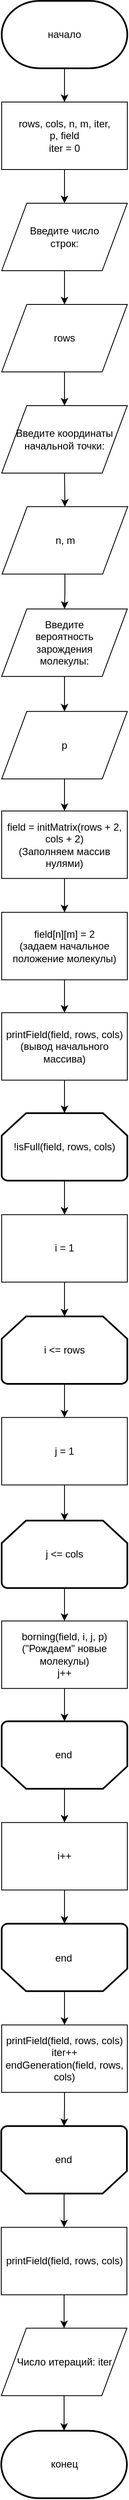 <mxfile version="11.3.0" type="device" pages="3"><diagram id="zuKdSjwoma4p3vebqGv_" name="Page-1"><mxGraphModel dx="5120" dy="4129" grid="1" gridSize="10" guides="1" tooltips="1" connect="1" arrows="1" fold="1" page="1" pageScale="1" pageWidth="827" pageHeight="1169" math="0" shadow="0"><root><mxCell id="0"/><mxCell id="1" parent="0"/><mxCell id="w9_Sg8eOBA5xvIP7UEvM-3" style="edgeStyle=orthogonalEdgeStyle;rounded=0;orthogonalLoop=1;jettySize=auto;html=1;exitX=0.5;exitY=1;exitDx=0;exitDy=0;exitPerimeter=0;entryX=0.5;entryY=0;entryDx=0;entryDy=0;" edge="1" parent="1" source="w9_Sg8eOBA5xvIP7UEvM-1" target="w9_Sg8eOBA5xvIP7UEvM-2"><mxGeometry relative="1" as="geometry"/></mxCell><mxCell id="w9_Sg8eOBA5xvIP7UEvM-1" value="начало" style="strokeWidth=2;html=1;shape=mxgraph.flowchart.terminator;whiteSpace=wrap;" vertex="1" parent="1"><mxGeometry x="338" width="150" height="80" as="geometry"/></mxCell><mxCell id="w9_Sg8eOBA5xvIP7UEvM-5" style="edgeStyle=orthogonalEdgeStyle;rounded=0;orthogonalLoop=1;jettySize=auto;html=1;exitX=0.5;exitY=1;exitDx=0;exitDy=0;entryX=0.5;entryY=0;entryDx=0;entryDy=0;" edge="1" parent="1" source="w9_Sg8eOBA5xvIP7UEvM-2" target="w9_Sg8eOBA5xvIP7UEvM-4"><mxGeometry relative="1" as="geometry"/></mxCell><mxCell id="w9_Sg8eOBA5xvIP7UEvM-2" value="rows, cols, n, m, iter, p,&amp;nbsp;field&lt;br&gt;iter = 0" style="rounded=0;whiteSpace=wrap;html=1;" vertex="1" parent="1"><mxGeometry x="338" y="120" width="150" height="80" as="geometry"/></mxCell><mxCell id="w9_Sg8eOBA5xvIP7UEvM-10" style="edgeStyle=orthogonalEdgeStyle;rounded=0;orthogonalLoop=1;jettySize=auto;html=1;exitX=0.5;exitY=1;exitDx=0;exitDy=0;" edge="1" parent="1" source="w9_Sg8eOBA5xvIP7UEvM-4" target="w9_Sg8eOBA5xvIP7UEvM-6"><mxGeometry relative="1" as="geometry"/></mxCell><mxCell id="w9_Sg8eOBA5xvIP7UEvM-4" value="Введите число &lt;br&gt;строк:" style="shape=parallelogram;perimeter=parallelogramPerimeter;whiteSpace=wrap;html=1;" vertex="1" parent="1"><mxGeometry x="338" y="240" width="150" height="80" as="geometry"/></mxCell><mxCell id="w9_Sg8eOBA5xvIP7UEvM-11" style="edgeStyle=orthogonalEdgeStyle;rounded=0;orthogonalLoop=1;jettySize=auto;html=1;exitX=0.5;exitY=1;exitDx=0;exitDy=0;entryX=0.5;entryY=0;entryDx=0;entryDy=0;" edge="1" parent="1" source="w9_Sg8eOBA5xvIP7UEvM-6" target="w9_Sg8eOBA5xvIP7UEvM-7"><mxGeometry relative="1" as="geometry"/></mxCell><mxCell id="w9_Sg8eOBA5xvIP7UEvM-6" value="rows" style="shape=parallelogram;perimeter=parallelogramPerimeter;whiteSpace=wrap;html=1;" vertex="1" parent="1"><mxGeometry x="338" y="360" width="150" height="80" as="geometry"/></mxCell><mxCell id="w9_Sg8eOBA5xvIP7UEvM-12" style="edgeStyle=orthogonalEdgeStyle;rounded=0;orthogonalLoop=1;jettySize=auto;html=1;exitX=0.5;exitY=1;exitDx=0;exitDy=0;entryX=0.5;entryY=0;entryDx=0;entryDy=0;" edge="1" parent="1" source="w9_Sg8eOBA5xvIP7UEvM-7" target="w9_Sg8eOBA5xvIP7UEvM-8"><mxGeometry relative="1" as="geometry"/></mxCell><mxCell id="w9_Sg8eOBA5xvIP7UEvM-7" value="Введите координаты начальной точки:" style="shape=parallelogram;perimeter=parallelogramPerimeter;whiteSpace=wrap;html=1;" vertex="1" parent="1"><mxGeometry x="338" y="480" width="150" height="80" as="geometry"/></mxCell><mxCell id="w9_Sg8eOBA5xvIP7UEvM-15" style="edgeStyle=orthogonalEdgeStyle;rounded=0;orthogonalLoop=1;jettySize=auto;html=1;exitX=0.5;exitY=1;exitDx=0;exitDy=0;entryX=0.5;entryY=0;entryDx=0;entryDy=0;" edge="1" parent="1" source="w9_Sg8eOBA5xvIP7UEvM-8" target="w9_Sg8eOBA5xvIP7UEvM-9"><mxGeometry relative="1" as="geometry"/></mxCell><mxCell id="w9_Sg8eOBA5xvIP7UEvM-8" value="n, m" style="shape=parallelogram;perimeter=parallelogramPerimeter;whiteSpace=wrap;html=1;" vertex="1" parent="1"><mxGeometry x="338.5" y="599.8" width="150" height="80" as="geometry"/></mxCell><mxCell id="w9_Sg8eOBA5xvIP7UEvM-16" style="edgeStyle=orthogonalEdgeStyle;rounded=0;orthogonalLoop=1;jettySize=auto;html=1;exitX=0.5;exitY=1;exitDx=0;exitDy=0;entryX=0.5;entryY=0;entryDx=0;entryDy=0;" edge="1" parent="1" source="w9_Sg8eOBA5xvIP7UEvM-9" target="w9_Sg8eOBA5xvIP7UEvM-13"><mxGeometry relative="1" as="geometry"/></mxCell><mxCell id="w9_Sg8eOBA5xvIP7UEvM-9" value="Введите &lt;br&gt;вероятность &lt;br&gt;зарождения &lt;br&gt;молекулы:" style="shape=parallelogram;perimeter=parallelogramPerimeter;whiteSpace=wrap;html=1;" vertex="1" parent="1"><mxGeometry x="338" y="721.1" width="150" height="80" as="geometry"/></mxCell><mxCell id="w9_Sg8eOBA5xvIP7UEvM-21" style="edgeStyle=orthogonalEdgeStyle;rounded=0;orthogonalLoop=1;jettySize=auto;html=1;exitX=0.5;exitY=1;exitDx=0;exitDy=0;" edge="1" parent="1" source="w9_Sg8eOBA5xvIP7UEvM-13" target="w9_Sg8eOBA5xvIP7UEvM-18"><mxGeometry relative="1" as="geometry"/></mxCell><mxCell id="w9_Sg8eOBA5xvIP7UEvM-13" value="p" style="shape=parallelogram;perimeter=parallelogramPerimeter;whiteSpace=wrap;html=1;" vertex="1" parent="1"><mxGeometry x="338" y="842.667" width="150" height="80" as="geometry"/></mxCell><mxCell id="w9_Sg8eOBA5xvIP7UEvM-58" style="edgeStyle=orthogonalEdgeStyle;rounded=0;orthogonalLoop=1;jettySize=auto;html=1;exitX=0.5;exitY=1;exitDx=0;exitDy=0;" edge="1" parent="1" source="w9_Sg8eOBA5xvIP7UEvM-14" target="w9_Sg8eOBA5xvIP7UEvM-57"><mxGeometry relative="1" as="geometry"/></mxCell><mxCell id="w9_Sg8eOBA5xvIP7UEvM-14" value="Число итераций: iter" style="shape=parallelogram;perimeter=parallelogramPerimeter;whiteSpace=wrap;html=1;" vertex="1" parent="1"><mxGeometry x="337.5" y="2759.757" width="150" height="80" as="geometry"/></mxCell><mxCell id="w9_Sg8eOBA5xvIP7UEvM-20" style="edgeStyle=orthogonalEdgeStyle;rounded=0;orthogonalLoop=1;jettySize=auto;html=1;exitX=0.5;exitY=1;exitDx=0;exitDy=0;" edge="1" parent="1" source="w9_Sg8eOBA5xvIP7UEvM-18" target="w9_Sg8eOBA5xvIP7UEvM-19"><mxGeometry relative="1" as="geometry"/></mxCell><mxCell id="w9_Sg8eOBA5xvIP7UEvM-18" value="field = initMatrix(rows + 2, cols + 2)&lt;br&gt;(Заполняем массив нулями)" style="rounded=0;whiteSpace=wrap;html=1;" vertex="1" parent="1"><mxGeometry x="338" y="960.667" width="150" height="80" as="geometry"/></mxCell><mxCell id="w9_Sg8eOBA5xvIP7UEvM-24" style="edgeStyle=orthogonalEdgeStyle;rounded=0;orthogonalLoop=1;jettySize=auto;html=1;exitX=0.5;exitY=1;exitDx=0;exitDy=0;entryX=0.5;entryY=0;entryDx=0;entryDy=0;" edge="1" parent="1" source="w9_Sg8eOBA5xvIP7UEvM-19" target="w9_Sg8eOBA5xvIP7UEvM-23"><mxGeometry relative="1" as="geometry"/></mxCell><mxCell id="w9_Sg8eOBA5xvIP7UEvM-19" value="field[n][m] = 2&lt;br&gt;(задаем начальное положение молекулы)" style="rounded=0;whiteSpace=wrap;html=1;" vertex="1" parent="1"><mxGeometry x="338" y="1080.833" width="150" height="80" as="geometry"/></mxCell><mxCell id="w9_Sg8eOBA5xvIP7UEvM-27" style="edgeStyle=orthogonalEdgeStyle;rounded=0;orthogonalLoop=1;jettySize=auto;html=1;exitX=0.5;exitY=1;exitDx=0;exitDy=0;entryX=0.5;entryY=0;entryDx=0;entryDy=0;entryPerimeter=0;" edge="1" parent="1" source="w9_Sg8eOBA5xvIP7UEvM-23" target="w9_Sg8eOBA5xvIP7UEvM-26"><mxGeometry relative="1" as="geometry"/></mxCell><mxCell id="w9_Sg8eOBA5xvIP7UEvM-23" value="printField(field, rows, cols)&lt;br&gt;(вывод начального массива)" style="rounded=0;whiteSpace=wrap;html=1;" vertex="1" parent="1"><mxGeometry x="338" y="1199.833" width="150" height="80" as="geometry"/></mxCell><mxCell id="w9_Sg8eOBA5xvIP7UEvM-31" style="edgeStyle=orthogonalEdgeStyle;rounded=0;orthogonalLoop=1;jettySize=auto;html=1;exitX=0.5;exitY=1;exitDx=0;exitDy=0;exitPerimeter=0;entryX=0.5;entryY=0;entryDx=0;entryDy=0;" edge="1" parent="1" source="w9_Sg8eOBA5xvIP7UEvM-26" target="w9_Sg8eOBA5xvIP7UEvM-30"><mxGeometry relative="1" as="geometry"/></mxCell><mxCell id="w9_Sg8eOBA5xvIP7UEvM-26" value="!isFull(field, rows, cols)" style="strokeWidth=2;html=1;shape=mxgraph.flowchart.loop_limit;whiteSpace=wrap;" vertex="1" parent="1"><mxGeometry x="338" y="1319" width="150" height="80" as="geometry"/></mxCell><mxCell id="w9_Sg8eOBA5xvIP7UEvM-34" style="edgeStyle=orthogonalEdgeStyle;rounded=0;orthogonalLoop=1;jettySize=auto;html=1;exitX=0.5;exitY=1;exitDx=0;exitDy=0;exitPerimeter=0;entryX=0.5;entryY=0;entryDx=0;entryDy=0;" edge="1" parent="1" source="w9_Sg8eOBA5xvIP7UEvM-28" target="w9_Sg8eOBA5xvIP7UEvM-33"><mxGeometry relative="1" as="geometry"/></mxCell><mxCell id="w9_Sg8eOBA5xvIP7UEvM-28" value="i &amp;lt;= rows" style="strokeWidth=2;html=1;shape=mxgraph.flowchart.loop_limit;whiteSpace=wrap;" vertex="1" parent="1"><mxGeometry x="338" y="1560" width="150" height="80" as="geometry"/></mxCell><mxCell id="w9_Sg8eOBA5xvIP7UEvM-32" style="edgeStyle=orthogonalEdgeStyle;rounded=0;orthogonalLoop=1;jettySize=auto;html=1;exitX=0.5;exitY=1;exitDx=0;exitDy=0;" edge="1" parent="1" source="w9_Sg8eOBA5xvIP7UEvM-30" target="w9_Sg8eOBA5xvIP7UEvM-28"><mxGeometry relative="1" as="geometry"/></mxCell><mxCell id="w9_Sg8eOBA5xvIP7UEvM-30" value="i = 1" style="rounded=0;whiteSpace=wrap;html=1;" vertex="1" parent="1"><mxGeometry x="338" y="1439.333" width="150" height="80" as="geometry"/></mxCell><mxCell id="w9_Sg8eOBA5xvIP7UEvM-37" style="edgeStyle=orthogonalEdgeStyle;rounded=0;orthogonalLoop=1;jettySize=auto;html=1;exitX=0.5;exitY=1;exitDx=0;exitDy=0;" edge="1" parent="1" source="w9_Sg8eOBA5xvIP7UEvM-33" target="w9_Sg8eOBA5xvIP7UEvM-35"><mxGeometry relative="1" as="geometry"/></mxCell><mxCell id="w9_Sg8eOBA5xvIP7UEvM-33" value="j = 1" style="rounded=0;whiteSpace=wrap;html=1;" vertex="1" parent="1"><mxGeometry x="338" y="1679.833" width="150" height="80" as="geometry"/></mxCell><mxCell id="w9_Sg8eOBA5xvIP7UEvM-38" style="edgeStyle=orthogonalEdgeStyle;rounded=0;orthogonalLoop=1;jettySize=auto;html=1;exitX=0.5;exitY=1;exitDx=0;exitDy=0;exitPerimeter=0;" edge="1" parent="1" source="w9_Sg8eOBA5xvIP7UEvM-35" target="w9_Sg8eOBA5xvIP7UEvM-36"><mxGeometry relative="1" as="geometry"/></mxCell><mxCell id="w9_Sg8eOBA5xvIP7UEvM-35" value="j &amp;lt;= cols" style="strokeWidth=2;html=1;shape=mxgraph.flowchart.loop_limit;whiteSpace=wrap;" vertex="1" parent="1"><mxGeometry x="338" y="1802.167" width="150" height="80" as="geometry"/></mxCell><mxCell id="w9_Sg8eOBA5xvIP7UEvM-45" style="edgeStyle=orthogonalEdgeStyle;rounded=0;orthogonalLoop=1;jettySize=auto;html=1;exitX=0.5;exitY=1;exitDx=0;exitDy=0;entryX=0.5;entryY=1;entryDx=0;entryDy=0;entryPerimeter=0;" edge="1" parent="1" source="w9_Sg8eOBA5xvIP7UEvM-36" target="w9_Sg8eOBA5xvIP7UEvM-39"><mxGeometry relative="1" as="geometry"/></mxCell><mxCell id="w9_Sg8eOBA5xvIP7UEvM-36" value="borning(field, i, j, p)&lt;br&gt;(&quot;Рождаем&quot; новые молекулы)&lt;br&gt;j++" style="rounded=0;whiteSpace=wrap;html=1;" vertex="1" parent="1"><mxGeometry x="338" y="1921.167" width="150" height="80" as="geometry"/></mxCell><mxCell id="w9_Sg8eOBA5xvIP7UEvM-47" style="edgeStyle=orthogonalEdgeStyle;rounded=0;orthogonalLoop=1;jettySize=auto;html=1;exitX=0.5;exitY=0;exitDx=0;exitDy=0;exitPerimeter=0;entryX=0.5;entryY=0;entryDx=0;entryDy=0;" edge="1" parent="1" source="w9_Sg8eOBA5xvIP7UEvM-39" target="w9_Sg8eOBA5xvIP7UEvM-46"><mxGeometry relative="1" as="geometry"/></mxCell><mxCell id="w9_Sg8eOBA5xvIP7UEvM-39" value="" style="strokeWidth=2;html=1;shape=mxgraph.flowchart.loop_limit;whiteSpace=wrap;rotation=-180;" vertex="1" parent="1"><mxGeometry x="338" y="2040.167" width="150" height="80" as="geometry"/></mxCell><mxCell id="w9_Sg8eOBA5xvIP7UEvM-40" value="end" style="text;html=1;resizable=0;points=[];autosize=1;align=left;verticalAlign=top;spacingTop=-4;" vertex="1" parent="1"><mxGeometry x="400" y="2070" width="40" height="20" as="geometry"/></mxCell><mxCell id="w9_Sg8eOBA5xvIP7UEvM-50" style="edgeStyle=orthogonalEdgeStyle;rounded=0;orthogonalLoop=1;jettySize=auto;html=1;exitX=0.5;exitY=0;exitDx=0;exitDy=0;exitPerimeter=0;entryX=0.5;entryY=0;entryDx=0;entryDy=0;" edge="1" parent="1" source="w9_Sg8eOBA5xvIP7UEvM-42" target="w9_Sg8eOBA5xvIP7UEvM-49"><mxGeometry relative="1" as="geometry"/></mxCell><mxCell id="w9_Sg8eOBA5xvIP7UEvM-42" value="" style="strokeWidth=2;html=1;shape=mxgraph.flowchart.loop_limit;whiteSpace=wrap;rotation=-180;" vertex="1" parent="1"><mxGeometry x="338" y="2280.167" width="150" height="80" as="geometry"/></mxCell><mxCell id="w9_Sg8eOBA5xvIP7UEvM-44" value="end" style="text;html=1;resizable=0;points=[];autosize=1;align=left;verticalAlign=top;spacingTop=-4;" vertex="1" parent="1"><mxGeometry x="400" y="2310.5" width="40" height="20" as="geometry"/></mxCell><mxCell id="w9_Sg8eOBA5xvIP7UEvM-48" style="edgeStyle=orthogonalEdgeStyle;rounded=0;orthogonalLoop=1;jettySize=auto;html=1;exitX=0.5;exitY=1;exitDx=0;exitDy=0;entryX=0.5;entryY=1;entryDx=0;entryDy=0;entryPerimeter=0;" edge="1" parent="1" source="w9_Sg8eOBA5xvIP7UEvM-46" target="w9_Sg8eOBA5xvIP7UEvM-42"><mxGeometry relative="1" as="geometry"/></mxCell><mxCell id="w9_Sg8eOBA5xvIP7UEvM-46" value="i++" style="rounded=0;whiteSpace=wrap;html=1;" vertex="1" parent="1"><mxGeometry x="338" y="2160.167" width="150" height="80" as="geometry"/></mxCell><mxCell id="w9_Sg8eOBA5xvIP7UEvM-53" style="edgeStyle=orthogonalEdgeStyle;rounded=0;orthogonalLoop=1;jettySize=auto;html=1;exitX=0.5;exitY=1;exitDx=0;exitDy=0;entryX=0.5;entryY=1;entryDx=0;entryDy=0;entryPerimeter=0;" edge="1" parent="1" source="w9_Sg8eOBA5xvIP7UEvM-49" target="w9_Sg8eOBA5xvIP7UEvM-51"><mxGeometry relative="1" as="geometry"/></mxCell><mxCell id="w9_Sg8eOBA5xvIP7UEvM-49" value="printField(field, rows, cols)&lt;br&gt;iter++&lt;br&gt;endGeneration(field, rows, cols)" style="rounded=0;whiteSpace=wrap;html=1;" vertex="1" parent="1"><mxGeometry x="338" y="2400.167" width="150" height="80" as="geometry"/></mxCell><mxCell id="w9_Sg8eOBA5xvIP7UEvM-55" style="edgeStyle=orthogonalEdgeStyle;rounded=0;orthogonalLoop=1;jettySize=auto;html=1;exitX=0.5;exitY=0;exitDx=0;exitDy=0;exitPerimeter=0;entryX=0.5;entryY=0;entryDx=0;entryDy=0;" edge="1" parent="1" source="w9_Sg8eOBA5xvIP7UEvM-51" target="w9_Sg8eOBA5xvIP7UEvM-54"><mxGeometry relative="1" as="geometry"/></mxCell><mxCell id="w9_Sg8eOBA5xvIP7UEvM-51" value="" style="strokeWidth=2;html=1;shape=mxgraph.flowchart.loop_limit;whiteSpace=wrap;rotation=-180;" vertex="1" parent="1"><mxGeometry x="337.5" y="2520.167" width="150" height="80" as="geometry"/></mxCell><mxCell id="w9_Sg8eOBA5xvIP7UEvM-52" value="end" style="text;html=1;resizable=0;points=[];autosize=1;align=left;verticalAlign=top;spacingTop=-4;" vertex="1" parent="1"><mxGeometry x="400" y="2550" width="40" height="20" as="geometry"/></mxCell><mxCell id="w9_Sg8eOBA5xvIP7UEvM-56" style="edgeStyle=orthogonalEdgeStyle;rounded=0;orthogonalLoop=1;jettySize=auto;html=1;exitX=0.5;exitY=1;exitDx=0;exitDy=0;entryX=0.5;entryY=0;entryDx=0;entryDy=0;" edge="1" parent="1" source="w9_Sg8eOBA5xvIP7UEvM-54" target="w9_Sg8eOBA5xvIP7UEvM-14"><mxGeometry relative="1" as="geometry"/></mxCell><mxCell id="w9_Sg8eOBA5xvIP7UEvM-54" value="printField(field, rows, cols)" style="rounded=0;whiteSpace=wrap;html=1;" vertex="1" parent="1"><mxGeometry x="337.5" y="2640.167" width="150" height="80" as="geometry"/></mxCell><mxCell id="w9_Sg8eOBA5xvIP7UEvM-57" value="конец" style="strokeWidth=2;html=1;shape=mxgraph.flowchart.terminator;whiteSpace=wrap;" vertex="1" parent="1"><mxGeometry x="337.5" y="2881.412" width="150" height="80" as="geometry"/></mxCell></root></mxGraphModel></diagram><diagram id="Stq1XuO-R_KBXdhmos_J" name="Page-2"><mxGraphModel dx="4096" dy="3537" grid="1" gridSize="10" guides="1" tooltips="1" connect="1" arrows="1" fold="1" page="1" pageScale="1" pageWidth="827" pageHeight="1169" math="0" shadow="0"><root><mxCell id="5aQ2FQIhFOyjCEXLLKlZ-0"/><mxCell id="5aQ2FQIhFOyjCEXLLKlZ-1" parent="5aQ2FQIhFOyjCEXLLKlZ-0"/><mxCell id="d4dS9ooJdvTzxb4qHEXY-0" style="edgeStyle=orthogonalEdgeStyle;rounded=0;orthogonalLoop=1;jettySize=auto;html=1;exitX=0.5;exitY=1;exitDx=0;exitDy=0;exitPerimeter=0;entryX=0.5;entryY=0;entryDx=0;entryDy=0;" edge="1" parent="5aQ2FQIhFOyjCEXLLKlZ-1" source="d4dS9ooJdvTzxb4qHEXY-1" target="d4dS9ooJdvTzxb4qHEXY-3"><mxGeometry relative="1" as="geometry"/></mxCell><mxCell id="d4dS9ooJdvTzxb4qHEXY-1" value="начало" style="strokeWidth=2;html=1;shape=mxgraph.flowchart.terminator;whiteSpace=wrap;" vertex="1" parent="5aQ2FQIhFOyjCEXLLKlZ-1"><mxGeometry x="338" width="150" height="80" as="geometry"/></mxCell><mxCell id="d4dS9ooJdvTzxb4qHEXY-2" style="edgeStyle=orthogonalEdgeStyle;rounded=0;orthogonalLoop=1;jettySize=auto;html=1;exitX=0.5;exitY=1;exitDx=0;exitDy=0;entryX=0.5;entryY=0;entryDx=0;entryDy=0;" edge="1" parent="5aQ2FQIhFOyjCEXLLKlZ-1" source="d4dS9ooJdvTzxb4qHEXY-3" target="d4dS9ooJdvTzxb4qHEXY-5"><mxGeometry relative="1" as="geometry"/></mxCell><mxCell id="d4dS9ooJdvTzxb4qHEXY-3" value="rows, cols, n, m, iter, p,&amp;nbsp;field&lt;br&gt;iter = 0" style="rounded=0;whiteSpace=wrap;html=1;" vertex="1" parent="5aQ2FQIhFOyjCEXLLKlZ-1"><mxGeometry x="338" y="120" width="150" height="80" as="geometry"/></mxCell><mxCell id="d4dS9ooJdvTzxb4qHEXY-4" style="edgeStyle=orthogonalEdgeStyle;rounded=0;orthogonalLoop=1;jettySize=auto;html=1;exitX=0.5;exitY=1;exitDx=0;exitDy=0;" edge="1" parent="5aQ2FQIhFOyjCEXLLKlZ-1" source="d4dS9ooJdvTzxb4qHEXY-5" target="d4dS9ooJdvTzxb4qHEXY-7"><mxGeometry relative="1" as="geometry"/></mxCell><mxCell id="d4dS9ooJdvTzxb4qHEXY-5" value="Введите число &lt;br&gt;строк:" style="shape=parallelogram;perimeter=parallelogramPerimeter;whiteSpace=wrap;html=1;" vertex="1" parent="5aQ2FQIhFOyjCEXLLKlZ-1"><mxGeometry x="338" y="240" width="150" height="80" as="geometry"/></mxCell><mxCell id="d4dS9ooJdvTzxb4qHEXY-6" style="edgeStyle=orthogonalEdgeStyle;rounded=0;orthogonalLoop=1;jettySize=auto;html=1;exitX=0.5;exitY=1;exitDx=0;exitDy=0;entryX=0.5;entryY=0;entryDx=0;entryDy=0;" edge="1" parent="5aQ2FQIhFOyjCEXLLKlZ-1" source="d4dS9ooJdvTzxb4qHEXY-7" target="d4dS9ooJdvTzxb4qHEXY-9"><mxGeometry relative="1" as="geometry"/></mxCell><mxCell id="d4dS9ooJdvTzxb4qHEXY-7" value="rows" style="shape=parallelogram;perimeter=parallelogramPerimeter;whiteSpace=wrap;html=1;" vertex="1" parent="5aQ2FQIhFOyjCEXLLKlZ-1"><mxGeometry x="338" y="360" width="150" height="80" as="geometry"/></mxCell><mxCell id="d4dS9ooJdvTzxb4qHEXY-8" style="edgeStyle=orthogonalEdgeStyle;rounded=0;orthogonalLoop=1;jettySize=auto;html=1;exitX=0.5;exitY=1;exitDx=0;exitDy=0;entryX=0.5;entryY=0;entryDx=0;entryDy=0;" edge="1" parent="5aQ2FQIhFOyjCEXLLKlZ-1" source="d4dS9ooJdvTzxb4qHEXY-9" target="d4dS9ooJdvTzxb4qHEXY-11"><mxGeometry relative="1" as="geometry"/></mxCell><mxCell id="d4dS9ooJdvTzxb4qHEXY-9" value="Введите координаты начальной точки:" style="shape=parallelogram;perimeter=parallelogramPerimeter;whiteSpace=wrap;html=1;" vertex="1" parent="5aQ2FQIhFOyjCEXLLKlZ-1"><mxGeometry x="338" y="480" width="150" height="80" as="geometry"/></mxCell><mxCell id="d4dS9ooJdvTzxb4qHEXY-10" style="edgeStyle=orthogonalEdgeStyle;rounded=0;orthogonalLoop=1;jettySize=auto;html=1;exitX=0.5;exitY=1;exitDx=0;exitDy=0;entryX=0.5;entryY=0;entryDx=0;entryDy=0;" edge="1" parent="5aQ2FQIhFOyjCEXLLKlZ-1" source="d4dS9ooJdvTzxb4qHEXY-11" target="d4dS9ooJdvTzxb4qHEXY-13"><mxGeometry relative="1" as="geometry"/></mxCell><mxCell id="d4dS9ooJdvTzxb4qHEXY-11" value="n, m" style="shape=parallelogram;perimeter=parallelogramPerimeter;whiteSpace=wrap;html=1;" vertex="1" parent="5aQ2FQIhFOyjCEXLLKlZ-1"><mxGeometry x="338.5" y="599.8" width="150" height="80" as="geometry"/></mxCell><mxCell id="d4dS9ooJdvTzxb4qHEXY-12" style="edgeStyle=orthogonalEdgeStyle;rounded=0;orthogonalLoop=1;jettySize=auto;html=1;exitX=0.5;exitY=1;exitDx=0;exitDy=0;entryX=0.5;entryY=0;entryDx=0;entryDy=0;" edge="1" parent="5aQ2FQIhFOyjCEXLLKlZ-1" source="d4dS9ooJdvTzxb4qHEXY-13" target="d4dS9ooJdvTzxb4qHEXY-15"><mxGeometry relative="1" as="geometry"/></mxCell><mxCell id="d4dS9ooJdvTzxb4qHEXY-13" value="Введите &lt;br&gt;вероятность &lt;br&gt;зарождения &lt;br&gt;молекулы:" style="shape=parallelogram;perimeter=parallelogramPerimeter;whiteSpace=wrap;html=1;" vertex="1" parent="5aQ2FQIhFOyjCEXLLKlZ-1"><mxGeometry x="338" y="721.1" width="150" height="80" as="geometry"/></mxCell><mxCell id="d4dS9ooJdvTzxb4qHEXY-14" style="edgeStyle=orthogonalEdgeStyle;rounded=0;orthogonalLoop=1;jettySize=auto;html=1;exitX=0.5;exitY=1;exitDx=0;exitDy=0;" edge="1" parent="5aQ2FQIhFOyjCEXLLKlZ-1" source="d4dS9ooJdvTzxb4qHEXY-15" target="d4dS9ooJdvTzxb4qHEXY-19"><mxGeometry relative="1" as="geometry"/></mxCell><mxCell id="d4dS9ooJdvTzxb4qHEXY-15" value="p" style="shape=parallelogram;perimeter=parallelogramPerimeter;whiteSpace=wrap;html=1;" vertex="1" parent="5aQ2FQIhFOyjCEXLLKlZ-1"><mxGeometry x="338" y="842.667" width="150" height="80" as="geometry"/></mxCell><mxCell id="d4dS9ooJdvTzxb4qHEXY-18" style="edgeStyle=orthogonalEdgeStyle;rounded=0;orthogonalLoop=1;jettySize=auto;html=1;exitX=0.5;exitY=1;exitDx=0;exitDy=0;" edge="1" parent="5aQ2FQIhFOyjCEXLLKlZ-1" source="d4dS9ooJdvTzxb4qHEXY-19" target="d4dS9ooJdvTzxb4qHEXY-21"><mxGeometry relative="1" as="geometry"/></mxCell><mxCell id="d4dS9ooJdvTzxb4qHEXY-19" value="field = initMatrix(rows + 2, cols + 2)&lt;br&gt;(Заполняем массив нулями)" style="rounded=0;whiteSpace=wrap;html=1;" vertex="1" parent="5aQ2FQIhFOyjCEXLLKlZ-1"><mxGeometry x="338" y="960.667" width="150" height="80" as="geometry"/></mxCell><mxCell id="d4dS9ooJdvTzxb4qHEXY-20" style="edgeStyle=orthogonalEdgeStyle;rounded=0;orthogonalLoop=1;jettySize=auto;html=1;exitX=0.5;exitY=1;exitDx=0;exitDy=0;entryX=0.5;entryY=0;entryDx=0;entryDy=0;" edge="1" parent="5aQ2FQIhFOyjCEXLLKlZ-1" source="d4dS9ooJdvTzxb4qHEXY-21" target="d4dS9ooJdvTzxb4qHEXY-23"><mxGeometry relative="1" as="geometry"/></mxCell><mxCell id="d4dS9ooJdvTzxb4qHEXY-21" value="field[n][m] = 2&lt;br&gt;(задаем начальное положение молекулы)" style="rounded=0;whiteSpace=wrap;html=1;" vertex="1" parent="5aQ2FQIhFOyjCEXLLKlZ-1"><mxGeometry x="338" y="1080.833" width="150" height="80" as="geometry"/></mxCell><mxCell id="FMYYES83w92MrmDUJr22-1" style="edgeStyle=orthogonalEdgeStyle;rounded=0;orthogonalLoop=1;jettySize=auto;html=1;exitX=0.5;exitY=1;exitDx=0;exitDy=0;entryX=0.5;entryY=0;entryDx=0;entryDy=0;entryPerimeter=0;" edge="1" parent="5aQ2FQIhFOyjCEXLLKlZ-1" source="d4dS9ooJdvTzxb4qHEXY-23" target="FMYYES83w92MrmDUJr22-0"><mxGeometry relative="1" as="geometry"/></mxCell><mxCell id="d4dS9ooJdvTzxb4qHEXY-23" value="printField(field, rows, cols)&lt;br&gt;(вывод начального массива)" style="rounded=0;whiteSpace=wrap;html=1;" vertex="1" parent="5aQ2FQIhFOyjCEXLLKlZ-1"><mxGeometry x="338" y="1199.833" width="150" height="80" as="geometry"/></mxCell><mxCell id="FMYYES83w92MrmDUJr22-0" value="&lt;font style=&quot;font-size: 28px&quot;&gt;A&lt;/font&gt;" style="strokeWidth=2;html=1;shape=mxgraph.flowchart.start_2;whiteSpace=wrap;" vertex="1" parent="5aQ2FQIhFOyjCEXLLKlZ-1"><mxGeometry x="363" y="1319" width="100" height="100" as="geometry"/></mxCell></root></mxGraphModel></diagram><diagram id="UNqjKlX93tDRXTjshZaU" name="Page-3"><mxGraphModel dx="1707" dy="-182" grid="1" gridSize="10" guides="1" tooltips="1" connect="1" arrows="1" fold="1" page="1" pageScale="1" pageWidth="827" pageHeight="1169" math="0" shadow="0"><root><mxCell id="ia55XuWOYEd0pQNm0U_E-0"/><mxCell id="ia55XuWOYEd0pQNm0U_E-1" parent="ia55XuWOYEd0pQNm0U_E-0"/><mxCell id="JO6bDmW_cXzyJhIj914G-0" style="edgeStyle=orthogonalEdgeStyle;rounded=0;orthogonalLoop=1;jettySize=auto;html=1;exitX=0.5;exitY=1;exitDx=0;exitDy=0;" edge="1" parent="ia55XuWOYEd0pQNm0U_E-1" source="JO6bDmW_cXzyJhIj914G-1" target="JO6bDmW_cXzyJhIj914G-29"><mxGeometry relative="1" as="geometry"/></mxCell><mxCell id="JO6bDmW_cXzyJhIj914G-1" value="Число итераций: iter" style="shape=parallelogram;perimeter=parallelogramPerimeter;whiteSpace=wrap;html=1;" vertex="1" parent="ia55XuWOYEd0pQNm0U_E-1"><mxGeometry x="337.5" y="2759.757" width="150" height="80" as="geometry"/></mxCell><mxCell id="JO6bDmW_cXzyJhIj914G-2" style="edgeStyle=orthogonalEdgeStyle;rounded=0;orthogonalLoop=1;jettySize=auto;html=1;exitX=0.5;exitY=1;exitDx=0;exitDy=0;exitPerimeter=0;entryX=0.5;entryY=0;entryDx=0;entryDy=0;" edge="1" parent="ia55XuWOYEd0pQNm0U_E-1" source="JO6bDmW_cXzyJhIj914G-3" target="JO6bDmW_cXzyJhIj914G-7"><mxGeometry relative="1" as="geometry"/></mxCell><mxCell id="JO6bDmW_cXzyJhIj914G-3" value="!isFull(field, rows, cols)" style="strokeWidth=2;html=1;shape=mxgraph.flowchart.loop_limit;whiteSpace=wrap;" vertex="1" parent="ia55XuWOYEd0pQNm0U_E-1"><mxGeometry x="338" y="1319" width="150" height="80" as="geometry"/></mxCell><mxCell id="JO6bDmW_cXzyJhIj914G-4" style="edgeStyle=orthogonalEdgeStyle;rounded=0;orthogonalLoop=1;jettySize=auto;html=1;exitX=0.5;exitY=1;exitDx=0;exitDy=0;exitPerimeter=0;entryX=0.5;entryY=0;entryDx=0;entryDy=0;" edge="1" parent="ia55XuWOYEd0pQNm0U_E-1" source="JO6bDmW_cXzyJhIj914G-5" target="JO6bDmW_cXzyJhIj914G-9"><mxGeometry relative="1" as="geometry"/></mxCell><mxCell id="JO6bDmW_cXzyJhIj914G-5" value="i &amp;lt;= rows" style="strokeWidth=2;html=1;shape=mxgraph.flowchart.loop_limit;whiteSpace=wrap;" vertex="1" parent="ia55XuWOYEd0pQNm0U_E-1"><mxGeometry x="338" y="1560" width="150" height="80" as="geometry"/></mxCell><mxCell id="JO6bDmW_cXzyJhIj914G-6" style="edgeStyle=orthogonalEdgeStyle;rounded=0;orthogonalLoop=1;jettySize=auto;html=1;exitX=0.5;exitY=1;exitDx=0;exitDy=0;" edge="1" parent="ia55XuWOYEd0pQNm0U_E-1" source="JO6bDmW_cXzyJhIj914G-7" target="JO6bDmW_cXzyJhIj914G-5"><mxGeometry relative="1" as="geometry"/></mxCell><mxCell id="JO6bDmW_cXzyJhIj914G-7" value="i = 1" style="rounded=0;whiteSpace=wrap;html=1;" vertex="1" parent="ia55XuWOYEd0pQNm0U_E-1"><mxGeometry x="338" y="1439.333" width="150" height="80" as="geometry"/></mxCell><mxCell id="JO6bDmW_cXzyJhIj914G-8" style="edgeStyle=orthogonalEdgeStyle;rounded=0;orthogonalLoop=1;jettySize=auto;html=1;exitX=0.5;exitY=1;exitDx=0;exitDy=0;" edge="1" parent="ia55XuWOYEd0pQNm0U_E-1" source="JO6bDmW_cXzyJhIj914G-9" target="JO6bDmW_cXzyJhIj914G-11"><mxGeometry relative="1" as="geometry"/></mxCell><mxCell id="JO6bDmW_cXzyJhIj914G-9" value="j = 1" style="rounded=0;whiteSpace=wrap;html=1;" vertex="1" parent="ia55XuWOYEd0pQNm0U_E-1"><mxGeometry x="338" y="1679.833" width="150" height="80" as="geometry"/></mxCell><mxCell id="JO6bDmW_cXzyJhIj914G-10" style="edgeStyle=orthogonalEdgeStyle;rounded=0;orthogonalLoop=1;jettySize=auto;html=1;exitX=0.5;exitY=1;exitDx=0;exitDy=0;exitPerimeter=0;" edge="1" parent="ia55XuWOYEd0pQNm0U_E-1" source="JO6bDmW_cXzyJhIj914G-11" target="JO6bDmW_cXzyJhIj914G-13"><mxGeometry relative="1" as="geometry"/></mxCell><mxCell id="JO6bDmW_cXzyJhIj914G-11" value="j &amp;lt;= cols" style="strokeWidth=2;html=1;shape=mxgraph.flowchart.loop_limit;whiteSpace=wrap;" vertex="1" parent="ia55XuWOYEd0pQNm0U_E-1"><mxGeometry x="338" y="1802.167" width="150" height="80" as="geometry"/></mxCell><mxCell id="JO6bDmW_cXzyJhIj914G-12" style="edgeStyle=orthogonalEdgeStyle;rounded=0;orthogonalLoop=1;jettySize=auto;html=1;exitX=0.5;exitY=1;exitDx=0;exitDy=0;entryX=0.5;entryY=1;entryDx=0;entryDy=0;entryPerimeter=0;" edge="1" parent="ia55XuWOYEd0pQNm0U_E-1" source="JO6bDmW_cXzyJhIj914G-13" target="JO6bDmW_cXzyJhIj914G-15"><mxGeometry relative="1" as="geometry"/></mxCell><mxCell id="JO6bDmW_cXzyJhIj914G-13" value="borning(field, i, j, p)&lt;br&gt;(&quot;Рождаем&quot; новые молекулы)&lt;br&gt;j++" style="rounded=0;whiteSpace=wrap;html=1;" vertex="1" parent="ia55XuWOYEd0pQNm0U_E-1"><mxGeometry x="338" y="1921.167" width="150" height="80" as="geometry"/></mxCell><mxCell id="JO6bDmW_cXzyJhIj914G-14" style="edgeStyle=orthogonalEdgeStyle;rounded=0;orthogonalLoop=1;jettySize=auto;html=1;exitX=0.5;exitY=0;exitDx=0;exitDy=0;exitPerimeter=0;entryX=0.5;entryY=0;entryDx=0;entryDy=0;" edge="1" parent="ia55XuWOYEd0pQNm0U_E-1" source="JO6bDmW_cXzyJhIj914G-15" target="JO6bDmW_cXzyJhIj914G-21"><mxGeometry relative="1" as="geometry"/></mxCell><mxCell id="JO6bDmW_cXzyJhIj914G-15" value="" style="strokeWidth=2;html=1;shape=mxgraph.flowchart.loop_limit;whiteSpace=wrap;rotation=-180;" vertex="1" parent="ia55XuWOYEd0pQNm0U_E-1"><mxGeometry x="338" y="2040.167" width="150" height="80" as="geometry"/></mxCell><mxCell id="JO6bDmW_cXzyJhIj914G-16" value="end" style="text;html=1;resizable=0;points=[];autosize=1;align=left;verticalAlign=top;spacingTop=-4;" vertex="1" parent="ia55XuWOYEd0pQNm0U_E-1"><mxGeometry x="400" y="2070" width="40" height="20" as="geometry"/></mxCell><mxCell id="JO6bDmW_cXzyJhIj914G-17" style="edgeStyle=orthogonalEdgeStyle;rounded=0;orthogonalLoop=1;jettySize=auto;html=1;exitX=0.5;exitY=0;exitDx=0;exitDy=0;exitPerimeter=0;entryX=0.5;entryY=0;entryDx=0;entryDy=0;" edge="1" parent="ia55XuWOYEd0pQNm0U_E-1" source="JO6bDmW_cXzyJhIj914G-18" target="JO6bDmW_cXzyJhIj914G-23"><mxGeometry relative="1" as="geometry"/></mxCell><mxCell id="JO6bDmW_cXzyJhIj914G-18" value="" style="strokeWidth=2;html=1;shape=mxgraph.flowchart.loop_limit;whiteSpace=wrap;rotation=-180;" vertex="1" parent="ia55XuWOYEd0pQNm0U_E-1"><mxGeometry x="338" y="2280.167" width="150" height="80" as="geometry"/></mxCell><mxCell id="JO6bDmW_cXzyJhIj914G-19" value="end" style="text;html=1;resizable=0;points=[];autosize=1;align=left;verticalAlign=top;spacingTop=-4;" vertex="1" parent="ia55XuWOYEd0pQNm0U_E-1"><mxGeometry x="400" y="2310.5" width="40" height="20" as="geometry"/></mxCell><mxCell id="JO6bDmW_cXzyJhIj914G-20" style="edgeStyle=orthogonalEdgeStyle;rounded=0;orthogonalLoop=1;jettySize=auto;html=1;exitX=0.5;exitY=1;exitDx=0;exitDy=0;entryX=0.5;entryY=1;entryDx=0;entryDy=0;entryPerimeter=0;" edge="1" parent="ia55XuWOYEd0pQNm0U_E-1" source="JO6bDmW_cXzyJhIj914G-21" target="JO6bDmW_cXzyJhIj914G-18"><mxGeometry relative="1" as="geometry"/></mxCell><mxCell id="JO6bDmW_cXzyJhIj914G-21" value="i++" style="rounded=0;whiteSpace=wrap;html=1;" vertex="1" parent="ia55XuWOYEd0pQNm0U_E-1"><mxGeometry x="338" y="2160.167" width="150" height="80" as="geometry"/></mxCell><mxCell id="JO6bDmW_cXzyJhIj914G-22" style="edgeStyle=orthogonalEdgeStyle;rounded=0;orthogonalLoop=1;jettySize=auto;html=1;exitX=0.5;exitY=1;exitDx=0;exitDy=0;entryX=0.5;entryY=1;entryDx=0;entryDy=0;entryPerimeter=0;" edge="1" parent="ia55XuWOYEd0pQNm0U_E-1" source="JO6bDmW_cXzyJhIj914G-23" target="JO6bDmW_cXzyJhIj914G-25"><mxGeometry relative="1" as="geometry"/></mxCell><mxCell id="JO6bDmW_cXzyJhIj914G-23" value="printField(field, rows, cols)&lt;br&gt;iter++&lt;br&gt;endGeneration(field, rows, cols)" style="rounded=0;whiteSpace=wrap;html=1;" vertex="1" parent="ia55XuWOYEd0pQNm0U_E-1"><mxGeometry x="338" y="2400.167" width="150" height="80" as="geometry"/></mxCell><mxCell id="JO6bDmW_cXzyJhIj914G-24" style="edgeStyle=orthogonalEdgeStyle;rounded=0;orthogonalLoop=1;jettySize=auto;html=1;exitX=0.5;exitY=0;exitDx=0;exitDy=0;exitPerimeter=0;entryX=0.5;entryY=0;entryDx=0;entryDy=0;" edge="1" parent="ia55XuWOYEd0pQNm0U_E-1" source="JO6bDmW_cXzyJhIj914G-25" target="JO6bDmW_cXzyJhIj914G-28"><mxGeometry relative="1" as="geometry"/></mxCell><mxCell id="JO6bDmW_cXzyJhIj914G-25" value="" style="strokeWidth=2;html=1;shape=mxgraph.flowchart.loop_limit;whiteSpace=wrap;rotation=-180;" vertex="1" parent="ia55XuWOYEd0pQNm0U_E-1"><mxGeometry x="337.5" y="2520.167" width="150" height="80" as="geometry"/></mxCell><mxCell id="JO6bDmW_cXzyJhIj914G-26" value="end" style="text;html=1;resizable=0;points=[];autosize=1;align=left;verticalAlign=top;spacingTop=-4;" vertex="1" parent="ia55XuWOYEd0pQNm0U_E-1"><mxGeometry x="400" y="2550" width="40" height="20" as="geometry"/></mxCell><mxCell id="JO6bDmW_cXzyJhIj914G-27" style="edgeStyle=orthogonalEdgeStyle;rounded=0;orthogonalLoop=1;jettySize=auto;html=1;exitX=0.5;exitY=1;exitDx=0;exitDy=0;entryX=0.5;entryY=0;entryDx=0;entryDy=0;" edge="1" parent="ia55XuWOYEd0pQNm0U_E-1" source="JO6bDmW_cXzyJhIj914G-28" target="JO6bDmW_cXzyJhIj914G-1"><mxGeometry relative="1" as="geometry"/></mxCell><mxCell id="JO6bDmW_cXzyJhIj914G-28" value="printField(field, rows, cols)" style="rounded=0;whiteSpace=wrap;html=1;" vertex="1" parent="ia55XuWOYEd0pQNm0U_E-1"><mxGeometry x="337.5" y="2640.167" width="150" height="80" as="geometry"/></mxCell><mxCell id="JO6bDmW_cXzyJhIj914G-29" value="конец" style="strokeWidth=2;html=1;shape=mxgraph.flowchart.terminator;whiteSpace=wrap;" vertex="1" parent="ia55XuWOYEd0pQNm0U_E-1"><mxGeometry x="337.5" y="2881.412" width="150" height="80" as="geometry"/></mxCell><mxCell id="JO6bDmW_cXzyJhIj914G-31" style="edgeStyle=orthogonalEdgeStyle;rounded=0;orthogonalLoop=1;jettySize=auto;html=1;exitX=0.5;exitY=1;exitDx=0;exitDy=0;exitPerimeter=0;entryX=0.5;entryY=0;entryDx=0;entryDy=0;entryPerimeter=0;" edge="1" parent="ia55XuWOYEd0pQNm0U_E-1" source="JO6bDmW_cXzyJhIj914G-30" target="JO6bDmW_cXzyJhIj914G-3"><mxGeometry relative="1" as="geometry"/></mxCell><mxCell id="JO6bDmW_cXzyJhIj914G-30" value="&lt;font style=&quot;font-size: 28px&quot;&gt;A&lt;/font&gt;" style="strokeWidth=2;html=1;shape=mxgraph.flowchart.start_2;whiteSpace=wrap;" vertex="1" parent="ia55XuWOYEd0pQNm0U_E-1"><mxGeometry x="362.5" y="1178.5" width="100" height="100" as="geometry"/></mxCell></root></mxGraphModel></diagram></mxfile>